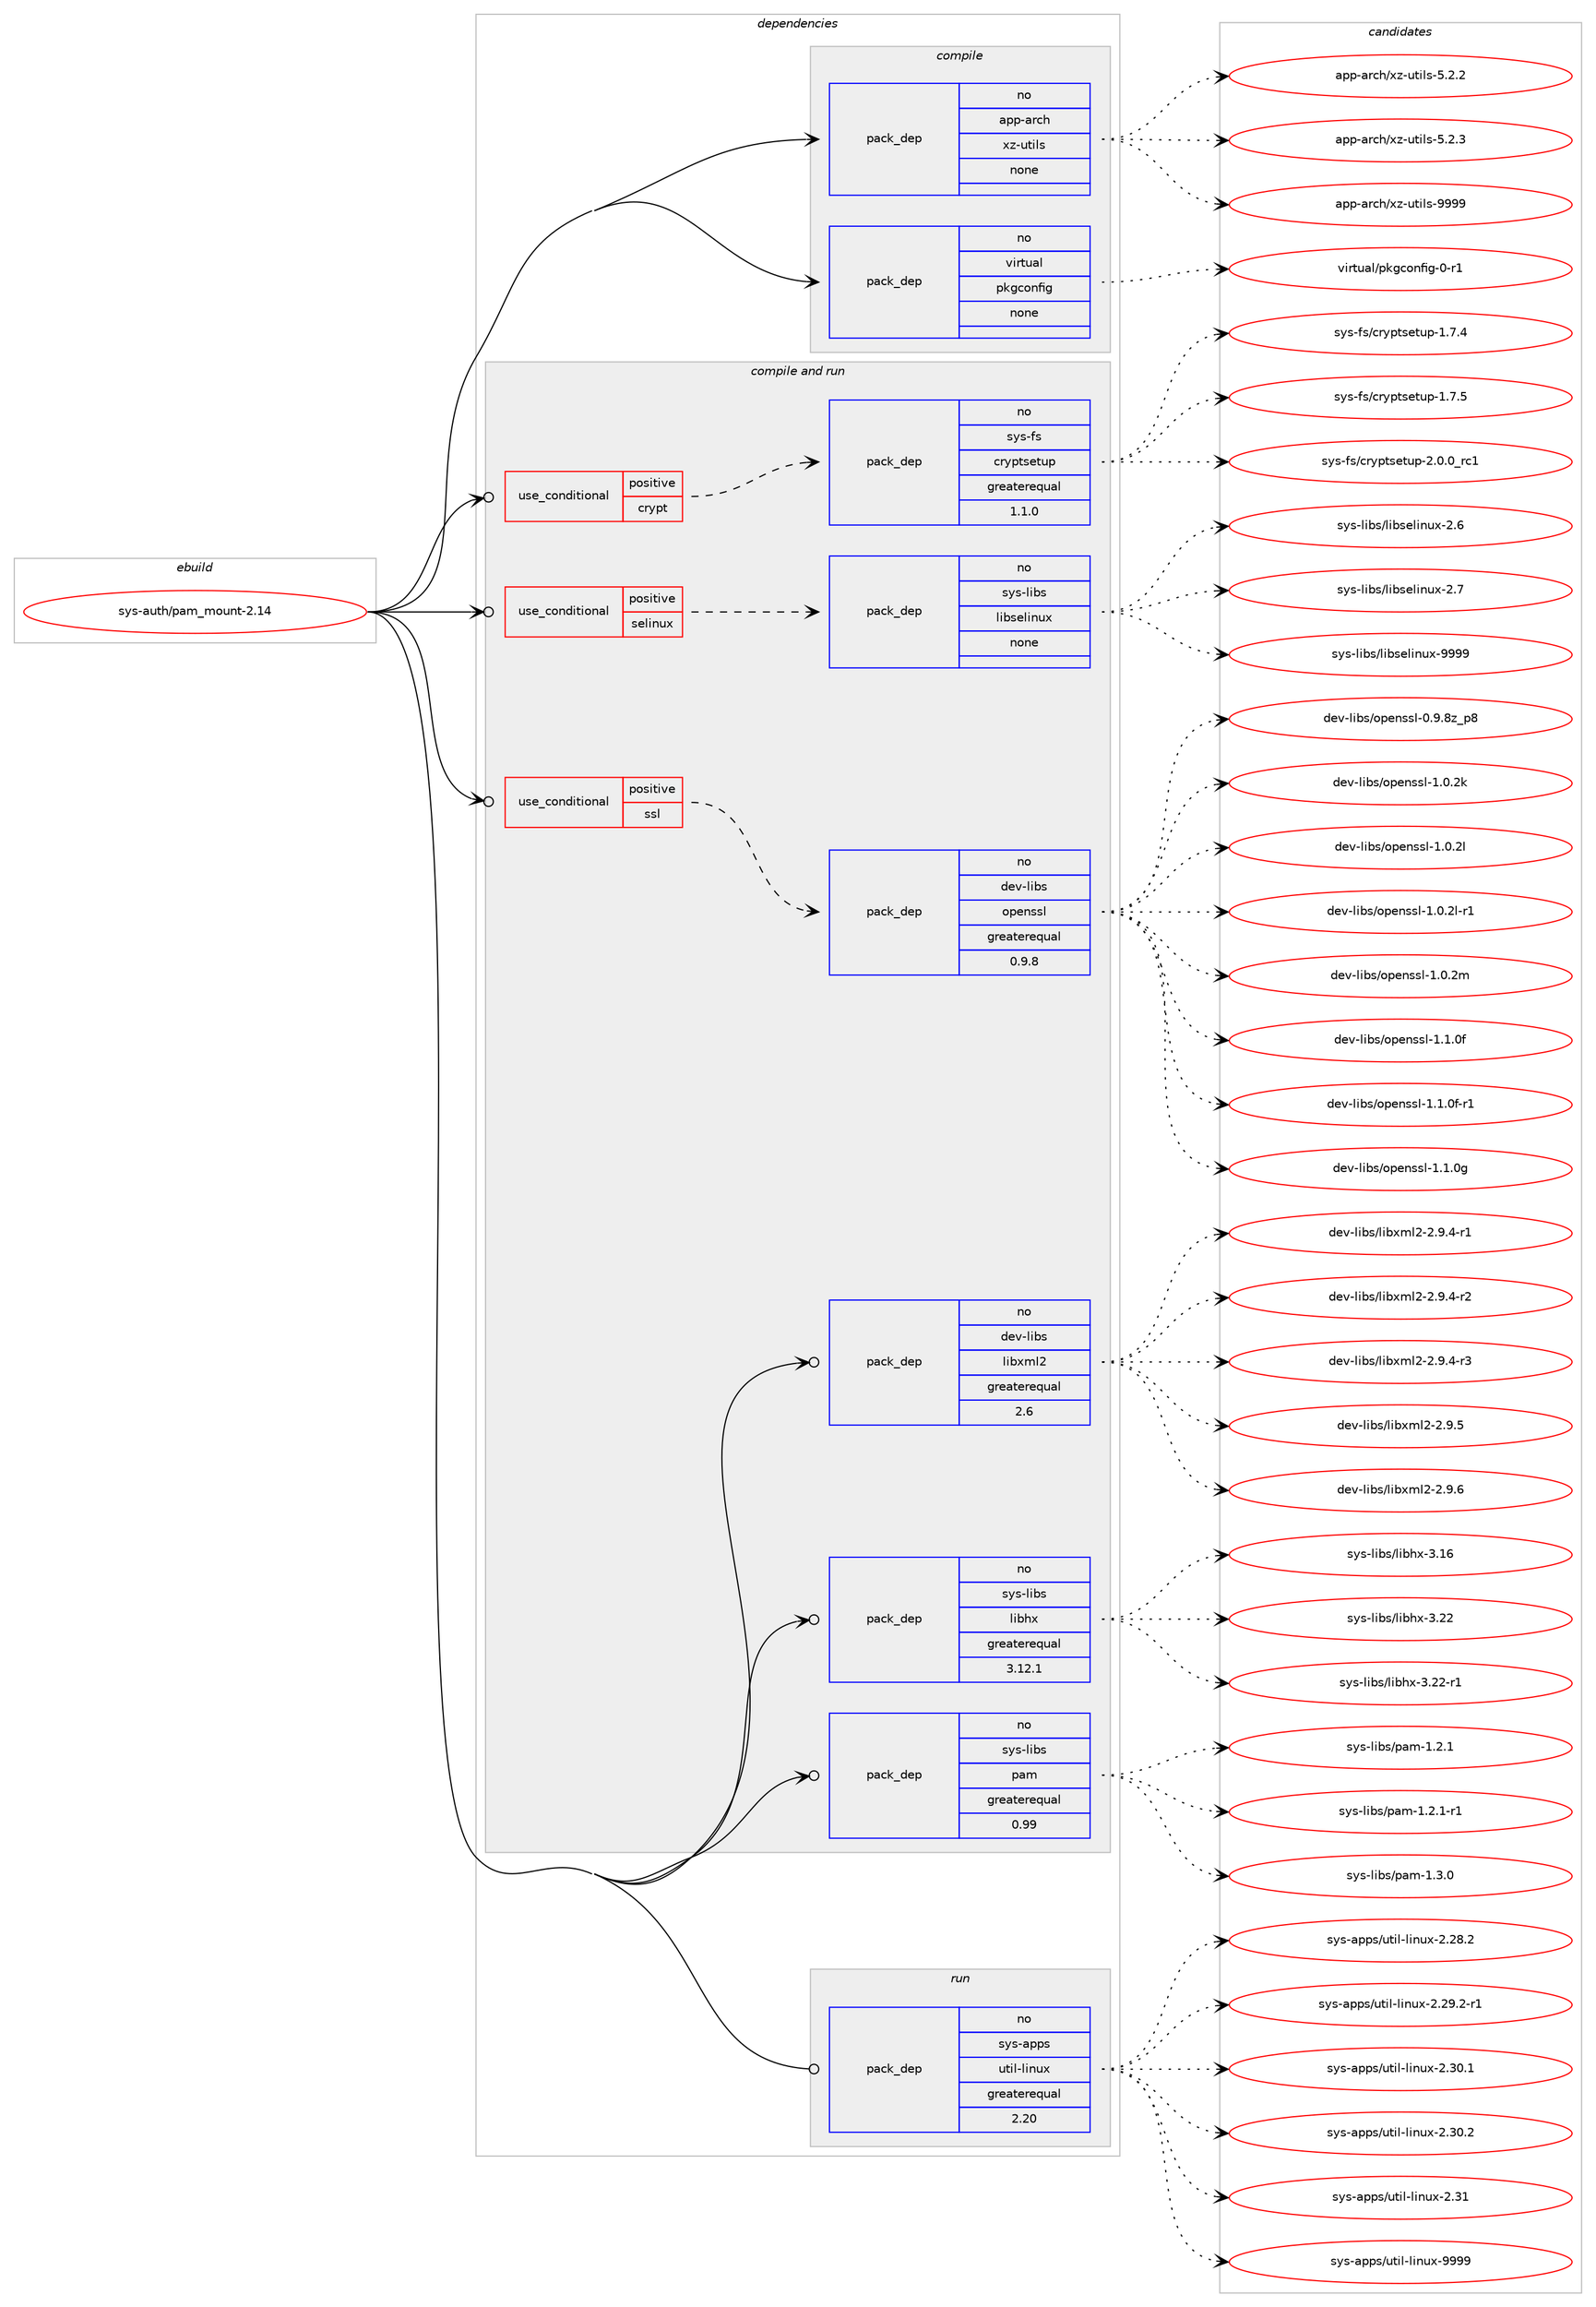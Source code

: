 digraph prolog {

# *************
# Graph options
# *************

newrank=true;
concentrate=true;
compound=true;
graph [rankdir=LR,fontname=Helvetica,fontsize=10,ranksep=1.5];#, ranksep=2.5, nodesep=0.2];
edge  [arrowhead=vee];
node  [fontname=Helvetica,fontsize=10];

# **********
# The ebuild
# **********

subgraph cluster_leftcol {
color=gray;
rank=same;
label=<<i>ebuild</i>>;
id [label="sys-auth/pam_mount-2.14", color=red, width=4, href="../sys-auth/pam_mount-2.14.svg"];
}

# ****************
# The dependencies
# ****************

subgraph cluster_midcol {
color=gray;
label=<<i>dependencies</i>>;
subgraph cluster_compile {
fillcolor="#eeeeee";
style=filled;
label=<<i>compile</i>>;
subgraph pack352533 {
dependency475277 [label=<<TABLE BORDER="0" CELLBORDER="1" CELLSPACING="0" CELLPADDING="4" WIDTH="220"><TR><TD ROWSPAN="6" CELLPADDING="30">pack_dep</TD></TR><TR><TD WIDTH="110">no</TD></TR><TR><TD>app-arch</TD></TR><TR><TD>xz-utils</TD></TR><TR><TD>none</TD></TR><TR><TD></TD></TR></TABLE>>, shape=none, color=blue];
}
id:e -> dependency475277:w [weight=20,style="solid",arrowhead="vee"];
subgraph pack352534 {
dependency475278 [label=<<TABLE BORDER="0" CELLBORDER="1" CELLSPACING="0" CELLPADDING="4" WIDTH="220"><TR><TD ROWSPAN="6" CELLPADDING="30">pack_dep</TD></TR><TR><TD WIDTH="110">no</TD></TR><TR><TD>virtual</TD></TR><TR><TD>pkgconfig</TD></TR><TR><TD>none</TD></TR><TR><TD></TD></TR></TABLE>>, shape=none, color=blue];
}
id:e -> dependency475278:w [weight=20,style="solid",arrowhead="vee"];
}
subgraph cluster_compileandrun {
fillcolor="#eeeeee";
style=filled;
label=<<i>compile and run</i>>;
subgraph cond114481 {
dependency475279 [label=<<TABLE BORDER="0" CELLBORDER="1" CELLSPACING="0" CELLPADDING="4"><TR><TD ROWSPAN="3" CELLPADDING="10">use_conditional</TD></TR><TR><TD>positive</TD></TR><TR><TD>crypt</TD></TR></TABLE>>, shape=none, color=red];
subgraph pack352535 {
dependency475280 [label=<<TABLE BORDER="0" CELLBORDER="1" CELLSPACING="0" CELLPADDING="4" WIDTH="220"><TR><TD ROWSPAN="6" CELLPADDING="30">pack_dep</TD></TR><TR><TD WIDTH="110">no</TD></TR><TR><TD>sys-fs</TD></TR><TR><TD>cryptsetup</TD></TR><TR><TD>greaterequal</TD></TR><TR><TD>1.1.0</TD></TR></TABLE>>, shape=none, color=blue];
}
dependency475279:e -> dependency475280:w [weight=20,style="dashed",arrowhead="vee"];
}
id:e -> dependency475279:w [weight=20,style="solid",arrowhead="odotvee"];
subgraph cond114482 {
dependency475281 [label=<<TABLE BORDER="0" CELLBORDER="1" CELLSPACING="0" CELLPADDING="4"><TR><TD ROWSPAN="3" CELLPADDING="10">use_conditional</TD></TR><TR><TD>positive</TD></TR><TR><TD>selinux</TD></TR></TABLE>>, shape=none, color=red];
subgraph pack352536 {
dependency475282 [label=<<TABLE BORDER="0" CELLBORDER="1" CELLSPACING="0" CELLPADDING="4" WIDTH="220"><TR><TD ROWSPAN="6" CELLPADDING="30">pack_dep</TD></TR><TR><TD WIDTH="110">no</TD></TR><TR><TD>sys-libs</TD></TR><TR><TD>libselinux</TD></TR><TR><TD>none</TD></TR><TR><TD></TD></TR></TABLE>>, shape=none, color=blue];
}
dependency475281:e -> dependency475282:w [weight=20,style="dashed",arrowhead="vee"];
}
id:e -> dependency475281:w [weight=20,style="solid",arrowhead="odotvee"];
subgraph cond114483 {
dependency475283 [label=<<TABLE BORDER="0" CELLBORDER="1" CELLSPACING="0" CELLPADDING="4"><TR><TD ROWSPAN="3" CELLPADDING="10">use_conditional</TD></TR><TR><TD>positive</TD></TR><TR><TD>ssl</TD></TR></TABLE>>, shape=none, color=red];
subgraph pack352537 {
dependency475284 [label=<<TABLE BORDER="0" CELLBORDER="1" CELLSPACING="0" CELLPADDING="4" WIDTH="220"><TR><TD ROWSPAN="6" CELLPADDING="30">pack_dep</TD></TR><TR><TD WIDTH="110">no</TD></TR><TR><TD>dev-libs</TD></TR><TR><TD>openssl</TD></TR><TR><TD>greaterequal</TD></TR><TR><TD>0.9.8</TD></TR></TABLE>>, shape=none, color=blue];
}
dependency475283:e -> dependency475284:w [weight=20,style="dashed",arrowhead="vee"];
}
id:e -> dependency475283:w [weight=20,style="solid",arrowhead="odotvee"];
subgraph pack352538 {
dependency475285 [label=<<TABLE BORDER="0" CELLBORDER="1" CELLSPACING="0" CELLPADDING="4" WIDTH="220"><TR><TD ROWSPAN="6" CELLPADDING="30">pack_dep</TD></TR><TR><TD WIDTH="110">no</TD></TR><TR><TD>dev-libs</TD></TR><TR><TD>libxml2</TD></TR><TR><TD>greaterequal</TD></TR><TR><TD>2.6</TD></TR></TABLE>>, shape=none, color=blue];
}
id:e -> dependency475285:w [weight=20,style="solid",arrowhead="odotvee"];
subgraph pack352539 {
dependency475286 [label=<<TABLE BORDER="0" CELLBORDER="1" CELLSPACING="0" CELLPADDING="4" WIDTH="220"><TR><TD ROWSPAN="6" CELLPADDING="30">pack_dep</TD></TR><TR><TD WIDTH="110">no</TD></TR><TR><TD>sys-libs</TD></TR><TR><TD>libhx</TD></TR><TR><TD>greaterequal</TD></TR><TR><TD>3.12.1</TD></TR></TABLE>>, shape=none, color=blue];
}
id:e -> dependency475286:w [weight=20,style="solid",arrowhead="odotvee"];
subgraph pack352540 {
dependency475287 [label=<<TABLE BORDER="0" CELLBORDER="1" CELLSPACING="0" CELLPADDING="4" WIDTH="220"><TR><TD ROWSPAN="6" CELLPADDING="30">pack_dep</TD></TR><TR><TD WIDTH="110">no</TD></TR><TR><TD>sys-libs</TD></TR><TR><TD>pam</TD></TR><TR><TD>greaterequal</TD></TR><TR><TD>0.99</TD></TR></TABLE>>, shape=none, color=blue];
}
id:e -> dependency475287:w [weight=20,style="solid",arrowhead="odotvee"];
}
subgraph cluster_run {
fillcolor="#eeeeee";
style=filled;
label=<<i>run</i>>;
subgraph pack352541 {
dependency475288 [label=<<TABLE BORDER="0" CELLBORDER="1" CELLSPACING="0" CELLPADDING="4" WIDTH="220"><TR><TD ROWSPAN="6" CELLPADDING="30">pack_dep</TD></TR><TR><TD WIDTH="110">no</TD></TR><TR><TD>sys-apps</TD></TR><TR><TD>util-linux</TD></TR><TR><TD>greaterequal</TD></TR><TR><TD>2.20</TD></TR></TABLE>>, shape=none, color=blue];
}
id:e -> dependency475288:w [weight=20,style="solid",arrowhead="odot"];
}
}

# **************
# The candidates
# **************

subgraph cluster_choices {
rank=same;
color=gray;
label=<<i>candidates</i>>;

subgraph choice352533 {
color=black;
nodesep=1;
choice971121124597114991044712012245117116105108115455346504650 [label="app-arch/xz-utils-5.2.2", color=red, width=4,href="../app-arch/xz-utils-5.2.2.svg"];
choice971121124597114991044712012245117116105108115455346504651 [label="app-arch/xz-utils-5.2.3", color=red, width=4,href="../app-arch/xz-utils-5.2.3.svg"];
choice9711211245971149910447120122451171161051081154557575757 [label="app-arch/xz-utils-9999", color=red, width=4,href="../app-arch/xz-utils-9999.svg"];
dependency475277:e -> choice971121124597114991044712012245117116105108115455346504650:w [style=dotted,weight="100"];
dependency475277:e -> choice971121124597114991044712012245117116105108115455346504651:w [style=dotted,weight="100"];
dependency475277:e -> choice9711211245971149910447120122451171161051081154557575757:w [style=dotted,weight="100"];
}
subgraph choice352534 {
color=black;
nodesep=1;
choice11810511411611797108471121071039911111010210510345484511449 [label="virtual/pkgconfig-0-r1", color=red, width=4,href="../virtual/pkgconfig-0-r1.svg"];
dependency475278:e -> choice11810511411611797108471121071039911111010210510345484511449:w [style=dotted,weight="100"];
}
subgraph choice352535 {
color=black;
nodesep=1;
choice115121115451021154799114121112116115101116117112454946554652 [label="sys-fs/cryptsetup-1.7.4", color=red, width=4,href="../sys-fs/cryptsetup-1.7.4.svg"];
choice115121115451021154799114121112116115101116117112454946554653 [label="sys-fs/cryptsetup-1.7.5", color=red, width=4,href="../sys-fs/cryptsetup-1.7.5.svg"];
choice115121115451021154799114121112116115101116117112455046484648951149949 [label="sys-fs/cryptsetup-2.0.0_rc1", color=red, width=4,href="../sys-fs/cryptsetup-2.0.0_rc1.svg"];
dependency475280:e -> choice115121115451021154799114121112116115101116117112454946554652:w [style=dotted,weight="100"];
dependency475280:e -> choice115121115451021154799114121112116115101116117112454946554653:w [style=dotted,weight="100"];
dependency475280:e -> choice115121115451021154799114121112116115101116117112455046484648951149949:w [style=dotted,weight="100"];
}
subgraph choice352536 {
color=black;
nodesep=1;
choice1151211154510810598115471081059811510110810511011712045504654 [label="sys-libs/libselinux-2.6", color=red, width=4,href="../sys-libs/libselinux-2.6.svg"];
choice1151211154510810598115471081059811510110810511011712045504655 [label="sys-libs/libselinux-2.7", color=red, width=4,href="../sys-libs/libselinux-2.7.svg"];
choice115121115451081059811547108105981151011081051101171204557575757 [label="sys-libs/libselinux-9999", color=red, width=4,href="../sys-libs/libselinux-9999.svg"];
dependency475282:e -> choice1151211154510810598115471081059811510110810511011712045504654:w [style=dotted,weight="100"];
dependency475282:e -> choice1151211154510810598115471081059811510110810511011712045504655:w [style=dotted,weight="100"];
dependency475282:e -> choice115121115451081059811547108105981151011081051101171204557575757:w [style=dotted,weight="100"];
}
subgraph choice352537 {
color=black;
nodesep=1;
choice1001011184510810598115471111121011101151151084548465746561229511256 [label="dev-libs/openssl-0.9.8z_p8", color=red, width=4,href="../dev-libs/openssl-0.9.8z_p8.svg"];
choice100101118451081059811547111112101110115115108454946484650107 [label="dev-libs/openssl-1.0.2k", color=red, width=4,href="../dev-libs/openssl-1.0.2k.svg"];
choice100101118451081059811547111112101110115115108454946484650108 [label="dev-libs/openssl-1.0.2l", color=red, width=4,href="../dev-libs/openssl-1.0.2l.svg"];
choice1001011184510810598115471111121011101151151084549464846501084511449 [label="dev-libs/openssl-1.0.2l-r1", color=red, width=4,href="../dev-libs/openssl-1.0.2l-r1.svg"];
choice100101118451081059811547111112101110115115108454946484650109 [label="dev-libs/openssl-1.0.2m", color=red, width=4,href="../dev-libs/openssl-1.0.2m.svg"];
choice100101118451081059811547111112101110115115108454946494648102 [label="dev-libs/openssl-1.1.0f", color=red, width=4,href="../dev-libs/openssl-1.1.0f.svg"];
choice1001011184510810598115471111121011101151151084549464946481024511449 [label="dev-libs/openssl-1.1.0f-r1", color=red, width=4,href="../dev-libs/openssl-1.1.0f-r1.svg"];
choice100101118451081059811547111112101110115115108454946494648103 [label="dev-libs/openssl-1.1.0g", color=red, width=4,href="../dev-libs/openssl-1.1.0g.svg"];
dependency475284:e -> choice1001011184510810598115471111121011101151151084548465746561229511256:w [style=dotted,weight="100"];
dependency475284:e -> choice100101118451081059811547111112101110115115108454946484650107:w [style=dotted,weight="100"];
dependency475284:e -> choice100101118451081059811547111112101110115115108454946484650108:w [style=dotted,weight="100"];
dependency475284:e -> choice1001011184510810598115471111121011101151151084549464846501084511449:w [style=dotted,weight="100"];
dependency475284:e -> choice100101118451081059811547111112101110115115108454946484650109:w [style=dotted,weight="100"];
dependency475284:e -> choice100101118451081059811547111112101110115115108454946494648102:w [style=dotted,weight="100"];
dependency475284:e -> choice1001011184510810598115471111121011101151151084549464946481024511449:w [style=dotted,weight="100"];
dependency475284:e -> choice100101118451081059811547111112101110115115108454946494648103:w [style=dotted,weight="100"];
}
subgraph choice352538 {
color=black;
nodesep=1;
choice10010111845108105981154710810598120109108504550465746524511449 [label="dev-libs/libxml2-2.9.4-r1", color=red, width=4,href="../dev-libs/libxml2-2.9.4-r1.svg"];
choice10010111845108105981154710810598120109108504550465746524511450 [label="dev-libs/libxml2-2.9.4-r2", color=red, width=4,href="../dev-libs/libxml2-2.9.4-r2.svg"];
choice10010111845108105981154710810598120109108504550465746524511451 [label="dev-libs/libxml2-2.9.4-r3", color=red, width=4,href="../dev-libs/libxml2-2.9.4-r3.svg"];
choice1001011184510810598115471081059812010910850455046574653 [label="dev-libs/libxml2-2.9.5", color=red, width=4,href="../dev-libs/libxml2-2.9.5.svg"];
choice1001011184510810598115471081059812010910850455046574654 [label="dev-libs/libxml2-2.9.6", color=red, width=4,href="../dev-libs/libxml2-2.9.6.svg"];
dependency475285:e -> choice10010111845108105981154710810598120109108504550465746524511449:w [style=dotted,weight="100"];
dependency475285:e -> choice10010111845108105981154710810598120109108504550465746524511450:w [style=dotted,weight="100"];
dependency475285:e -> choice10010111845108105981154710810598120109108504550465746524511451:w [style=dotted,weight="100"];
dependency475285:e -> choice1001011184510810598115471081059812010910850455046574653:w [style=dotted,weight="100"];
dependency475285:e -> choice1001011184510810598115471081059812010910850455046574654:w [style=dotted,weight="100"];
}
subgraph choice352539 {
color=black;
nodesep=1;
choice115121115451081059811547108105981041204551464954 [label="sys-libs/libhx-3.16", color=red, width=4,href="../sys-libs/libhx-3.16.svg"];
choice115121115451081059811547108105981041204551465050 [label="sys-libs/libhx-3.22", color=red, width=4,href="../sys-libs/libhx-3.22.svg"];
choice1151211154510810598115471081059810412045514650504511449 [label="sys-libs/libhx-3.22-r1", color=red, width=4,href="../sys-libs/libhx-3.22-r1.svg"];
dependency475286:e -> choice115121115451081059811547108105981041204551464954:w [style=dotted,weight="100"];
dependency475286:e -> choice115121115451081059811547108105981041204551465050:w [style=dotted,weight="100"];
dependency475286:e -> choice1151211154510810598115471081059810412045514650504511449:w [style=dotted,weight="100"];
}
subgraph choice352540 {
color=black;
nodesep=1;
choice11512111545108105981154711297109454946504649 [label="sys-libs/pam-1.2.1", color=red, width=4,href="../sys-libs/pam-1.2.1.svg"];
choice115121115451081059811547112971094549465046494511449 [label="sys-libs/pam-1.2.1-r1", color=red, width=4,href="../sys-libs/pam-1.2.1-r1.svg"];
choice11512111545108105981154711297109454946514648 [label="sys-libs/pam-1.3.0", color=red, width=4,href="../sys-libs/pam-1.3.0.svg"];
dependency475287:e -> choice11512111545108105981154711297109454946504649:w [style=dotted,weight="100"];
dependency475287:e -> choice115121115451081059811547112971094549465046494511449:w [style=dotted,weight="100"];
dependency475287:e -> choice11512111545108105981154711297109454946514648:w [style=dotted,weight="100"];
}
subgraph choice352541 {
color=black;
nodesep=1;
choice1151211154597112112115471171161051084510810511011712045504650564650 [label="sys-apps/util-linux-2.28.2", color=red, width=4,href="../sys-apps/util-linux-2.28.2.svg"];
choice11512111545971121121154711711610510845108105110117120455046505746504511449 [label="sys-apps/util-linux-2.29.2-r1", color=red, width=4,href="../sys-apps/util-linux-2.29.2-r1.svg"];
choice1151211154597112112115471171161051084510810511011712045504651484649 [label="sys-apps/util-linux-2.30.1", color=red, width=4,href="../sys-apps/util-linux-2.30.1.svg"];
choice1151211154597112112115471171161051084510810511011712045504651484650 [label="sys-apps/util-linux-2.30.2", color=red, width=4,href="../sys-apps/util-linux-2.30.2.svg"];
choice115121115459711211211547117116105108451081051101171204550465149 [label="sys-apps/util-linux-2.31", color=red, width=4,href="../sys-apps/util-linux-2.31.svg"];
choice115121115459711211211547117116105108451081051101171204557575757 [label="sys-apps/util-linux-9999", color=red, width=4,href="../sys-apps/util-linux-9999.svg"];
dependency475288:e -> choice1151211154597112112115471171161051084510810511011712045504650564650:w [style=dotted,weight="100"];
dependency475288:e -> choice11512111545971121121154711711610510845108105110117120455046505746504511449:w [style=dotted,weight="100"];
dependency475288:e -> choice1151211154597112112115471171161051084510810511011712045504651484649:w [style=dotted,weight="100"];
dependency475288:e -> choice1151211154597112112115471171161051084510810511011712045504651484650:w [style=dotted,weight="100"];
dependency475288:e -> choice115121115459711211211547117116105108451081051101171204550465149:w [style=dotted,weight="100"];
dependency475288:e -> choice115121115459711211211547117116105108451081051101171204557575757:w [style=dotted,weight="100"];
}
}

}
